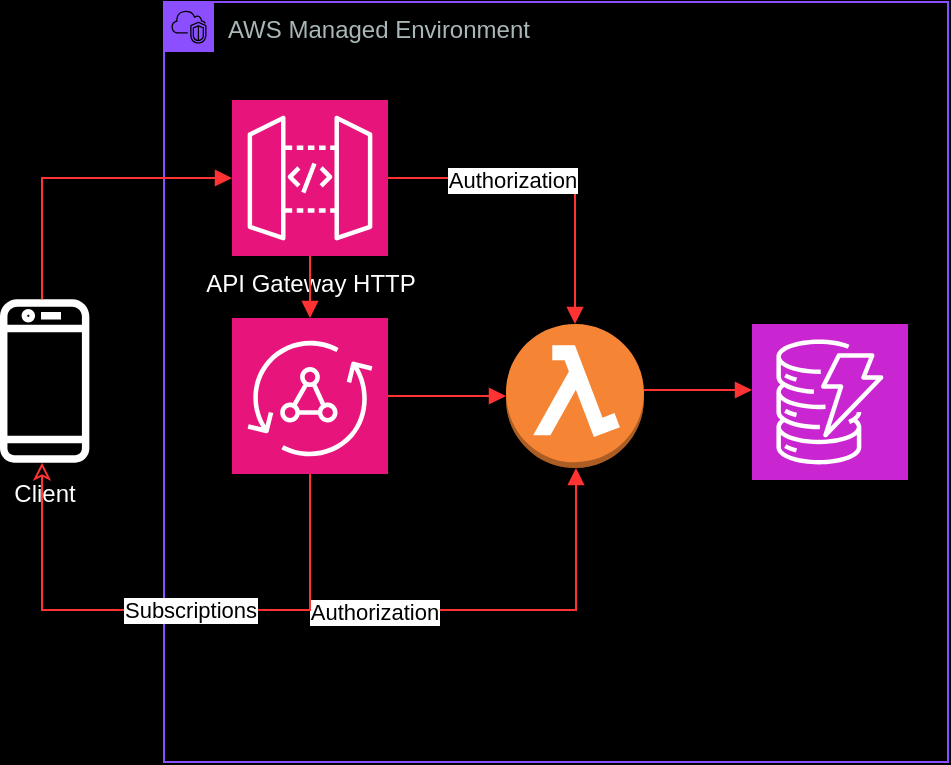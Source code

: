 <mxfile version="27.0.3">
  <diagram name="Page-1" id="RGOq8lqfi6i8Ctn7MAA8">
    <mxGraphModel dx="1034" dy="632" grid="0" gridSize="10" guides="1" tooltips="1" connect="1" arrows="1" fold="1" page="1" pageScale="1" pageWidth="850" pageHeight="1100" background="light-dark(#000000,#000000)" math="0" shadow="0">
      <root>
        <mxCell id="0" />
        <mxCell id="1" parent="0" />
        <mxCell id="wvd1j4CsccvjR-k-unC9-2" value="AWS Managed Environment" style="points=[[0,0],[0.25,0],[0.5,0],[0.75,0],[1,0],[1,0.25],[1,0.5],[1,0.75],[1,1],[0.75,1],[0.5,1],[0.25,1],[0,1],[0,0.75],[0,0.5],[0,0.25]];outlineConnect=0;gradientColor=none;html=1;whiteSpace=wrap;fontSize=12;fontStyle=0;container=1;pointerEvents=0;collapsible=0;recursiveResize=0;shape=mxgraph.aws4.group;grIcon=mxgraph.aws4.group_vpc2;strokeColor=#8C4FFF;fillColor=light-dark(#000000,#660033);verticalAlign=top;align=left;spacingLeft=30;fontColor=light-dark(#AAB7B8,#FFFFFF);dashed=0;" parent="1" vertex="1">
          <mxGeometry x="130" y="280" width="392" height="380" as="geometry" />
        </mxCell>
        <mxCell id="jXmrlD668ytqve9jY46r-1" value="Lambda" style="outlineConnect=0;dashed=0;verticalLabelPosition=bottom;verticalAlign=top;align=center;html=1;shape=mxgraph.aws3.lambda_function;fillColor=#F58534;gradientColor=none;" parent="wvd1j4CsccvjR-k-unC9-2" vertex="1">
          <mxGeometry x="171" y="161" width="69" height="72" as="geometry" />
        </mxCell>
        <mxCell id="jXmrlD668ytqve9jY46r-2" value="AppS&lt;span style=&quot;background-color: transparent; color: light-dark(rgb(0, 0, 0), rgb(255, 255, 255));&quot;&gt;ync&lt;/span&gt;" style="sketch=0;points=[[0,0,0],[0.25,0,0],[0.5,0,0],[0.75,0,0],[1,0,0],[0,1,0],[0.25,1,0],[0.5,1,0],[0.75,1,0],[1,1,0],[0,0.25,0],[0,0.5,0],[0,0.75,0],[1,0.25,0],[1,0.5,0],[1,0.75,0]];outlineConnect=0;fontColor=light-dark(#000000,#FFFFFF);fillColor=#E7157B;strokeColor=#ffffff;dashed=0;verticalLabelPosition=bottom;verticalAlign=top;align=center;html=1;fontSize=12;fontStyle=0;aspect=fixed;shape=mxgraph.aws4.resourceIcon;resIcon=mxgraph.aws4.appsync;" parent="wvd1j4CsccvjR-k-unC9-2" vertex="1">
          <mxGeometry x="34" y="158" width="78" height="78" as="geometry" />
        </mxCell>
        <mxCell id="jXmrlD668ytqve9jY46r-3" value="" style="edgeStyle=orthogonalEdgeStyle;html=1;endArrow=block;elbow=vertical;startArrow=none;endFill=1;strokeColor=#FF3333;rounded=0;" parent="wvd1j4CsccvjR-k-unC9-2" source="jXmrlD668ytqve9jY46r-2" target="jXmrlD668ytqve9jY46r-1" edge="1">
          <mxGeometry width="100" relative="1" as="geometry">
            <mxPoint x="-25" y="119" as="sourcePoint" />
            <mxPoint x="131" y="168" as="targetPoint" />
          </mxGeometry>
        </mxCell>
        <mxCell id="jXmrlD668ytqve9jY46r-4" value="&lt;font style=&quot;color: light-dark(rgb(0, 0, 0), rgb(255, 255, 255));&quot;&gt;DynamoDB&lt;/font&gt;" style="sketch=0;points=[[0,0,0],[0.25,0,0],[0.5,0,0],[0.75,0,0],[1,0,0],[0,1,0],[0.25,1,0],[0.5,1,0],[0.75,1,0],[1,1,0],[0,0.25,0],[0,0.5,0],[0,0.75,0],[1,0.25,0],[1,0.5,0],[1,0.75,0]];outlineConnect=0;fontColor=#232F3E;fillColor=#C925D1;strokeColor=#ffffff;dashed=0;verticalLabelPosition=bottom;verticalAlign=top;align=center;html=1;fontSize=12;fontStyle=0;aspect=fixed;shape=mxgraph.aws4.resourceIcon;resIcon=mxgraph.aws4.dynamodb;" parent="wvd1j4CsccvjR-k-unC9-2" vertex="1">
          <mxGeometry x="294" y="161" width="78" height="78" as="geometry" />
        </mxCell>
        <mxCell id="jXmrlD668ytqve9jY46r-5" value="" style="edgeStyle=orthogonalEdgeStyle;html=1;endArrow=block;elbow=vertical;startArrow=none;endFill=1;strokeColor=#FF3333;rounded=0;" parent="wvd1j4CsccvjR-k-unC9-2" source="jXmrlD668ytqve9jY46r-1" target="jXmrlD668ytqve9jY46r-4" edge="1">
          <mxGeometry width="100" relative="1" as="geometry">
            <mxPoint x="-25" y="119" as="sourcePoint" />
            <mxPoint x="83" y="168" as="targetPoint" />
            <Array as="points">
              <mxPoint x="261" y="194" />
              <mxPoint x="261" y="194" />
            </Array>
          </mxGeometry>
        </mxCell>
        <mxCell id="dt07IfiaqA9XBUxs7SHQ-1" value="" style="edgeStyle=orthogonalEdgeStyle;html=1;endArrow=block;elbow=vertical;startArrow=none;endFill=1;strokeColor=#FF3333;rounded=0;" edge="1" parent="wvd1j4CsccvjR-k-unC9-2" source="jXmrlD668ytqve9jY46r-2" target="jXmrlD668ytqve9jY46r-1">
          <mxGeometry width="100" relative="1" as="geometry">
            <mxPoint x="122" y="98" as="sourcePoint" />
            <mxPoint x="216" y="171" as="targetPoint" />
            <Array as="points">
              <mxPoint x="73" y="304" />
              <mxPoint x="206" y="304" />
            </Array>
          </mxGeometry>
        </mxCell>
        <mxCell id="dt07IfiaqA9XBUxs7SHQ-2" value="Authorization" style="edgeLabel;html=1;align=center;verticalAlign=middle;resizable=0;points=[];" vertex="1" connectable="0" parent="dt07IfiaqA9XBUxs7SHQ-1">
          <mxGeometry x="-0.263" y="-1" relative="1" as="geometry">
            <mxPoint as="offset" />
          </mxGeometry>
        </mxCell>
        <mxCell id="wvd1j4CsccvjR-k-unC9-4" value="&lt;font&gt;API Gateway HTTP&lt;/font&gt;" style="sketch=0;points=[[0,0,0],[0.25,0,0],[0.5,0,0],[0.75,0,0],[1,0,0],[0,1,0],[0.25,1,0],[0.5,1,0],[0.75,1,0],[1,1,0],[0,0.25,0],[0,0.5,0],[0,0.75,0],[1,0.25,0],[1,0.5,0],[1,0.75,0]];outlineConnect=0;fillColor=#E7157B;strokeColor=#ffffff;dashed=0;verticalLabelPosition=bottom;verticalAlign=top;align=center;html=1;aspect=fixed;shape=mxgraph.aws4.resourceIcon;resIcon=mxgraph.aws4.api_gateway;fontColor=light-dark(#FFFFFF,#FFFFFF);" parent="1" vertex="1">
          <mxGeometry x="164" y="329" width="78" height="78" as="geometry" />
        </mxCell>
        <mxCell id="wvd1j4CsccvjR-k-unC9-19" value="Client&lt;div&gt;&lt;br&gt;&lt;/div&gt;" style="sketch=0;outlineConnect=0;fontColor=#FFFFFF;gradientColor=none;fillColor=light-dark(#FFFFFF,#007FFF);strokeColor=none;dashed=0;verticalLabelPosition=bottom;verticalAlign=top;align=center;html=1;fontSize=12;fontStyle=0;aspect=fixed;pointerEvents=1;shape=mxgraph.aws4.mobile_client;" parent="1" vertex="1">
          <mxGeometry x="48" y="427" width="44.68" height="85" as="geometry" />
        </mxCell>
        <mxCell id="wvd1j4CsccvjR-k-unC9-20" value="" style="edgeStyle=orthogonalEdgeStyle;html=1;endArrow=block;elbow=vertical;startArrow=none;endFill=1;strokeColor=#FF3333;rounded=0;" parent="1" source="wvd1j4CsccvjR-k-unC9-19" target="wvd1j4CsccvjR-k-unC9-4" edge="1">
          <mxGeometry width="100" relative="1" as="geometry">
            <mxPoint x="245" y="399" as="sourcePoint" />
            <mxPoint x="330" y="399" as="targetPoint" />
            <Array as="points">
              <mxPoint x="69" y="368" />
            </Array>
          </mxGeometry>
        </mxCell>
        <mxCell id="wvd1j4CsccvjR-k-unC9-22" value="" style="edgeStyle=orthogonalEdgeStyle;html=1;endArrow=none;elbow=vertical;startArrow=classic;endFill=1;strokeColor=#FF3333;rounded=0;startFill=0;entryX=0.5;entryY=1;entryDx=0;entryDy=0;entryPerimeter=0;" parent="1" source="wvd1j4CsccvjR-k-unC9-19" target="jXmrlD668ytqve9jY46r-2" edge="1">
          <mxGeometry width="100" relative="1" as="geometry">
            <mxPoint x="79" y="446" as="sourcePoint" />
            <mxPoint x="163" y="584" as="targetPoint" />
            <Array as="points">
              <mxPoint x="69" y="584" />
              <mxPoint x="203" y="584" />
            </Array>
          </mxGeometry>
        </mxCell>
        <mxCell id="t5Xbs-SEnGD_0y-jcocG-1" value="Subscriptions" style="edgeLabel;html=1;align=center;verticalAlign=middle;resizable=0;points=[];" parent="wvd1j4CsccvjR-k-unC9-22" vertex="1" connectable="0">
          <mxGeometry x="0.068" relative="1" as="geometry">
            <mxPoint as="offset" />
          </mxGeometry>
        </mxCell>
        <mxCell id="wvd1j4CsccvjR-k-unC9-12" value="" style="edgeStyle=orthogonalEdgeStyle;html=1;endArrow=block;elbow=vertical;startArrow=none;endFill=1;strokeColor=#FF3333;rounded=0;" parent="1" source="wvd1j4CsccvjR-k-unC9-4" target="jXmrlD668ytqve9jY46r-2" edge="1">
          <mxGeometry width="100" relative="1" as="geometry">
            <mxPoint x="229" y="410" as="sourcePoint" />
            <mxPoint x="369.5" y="456" as="targetPoint" />
          </mxGeometry>
        </mxCell>
        <mxCell id="joqS81-kMPTjd_gs5cnV-1" value="" style="edgeStyle=orthogonalEdgeStyle;html=1;endArrow=block;elbow=vertical;startArrow=none;endFill=1;strokeColor=#FF3333;rounded=0;" parent="1" source="wvd1j4CsccvjR-k-unC9-4" target="jXmrlD668ytqve9jY46r-1" edge="1">
          <mxGeometry width="100" relative="1" as="geometry">
            <mxPoint x="319" y="408" as="sourcePoint" />
            <mxPoint x="414" y="340" as="targetPoint" />
            <Array as="points" />
          </mxGeometry>
        </mxCell>
        <mxCell id="joqS81-kMPTjd_gs5cnV-4" value="Authorization" style="edgeLabel;html=1;align=center;verticalAlign=middle;resizable=0;points=[];" parent="joqS81-kMPTjd_gs5cnV-1" vertex="1" connectable="0">
          <mxGeometry x="-0.263" y="-1" relative="1" as="geometry">
            <mxPoint as="offset" />
          </mxGeometry>
        </mxCell>
      </root>
    </mxGraphModel>
  </diagram>
</mxfile>
